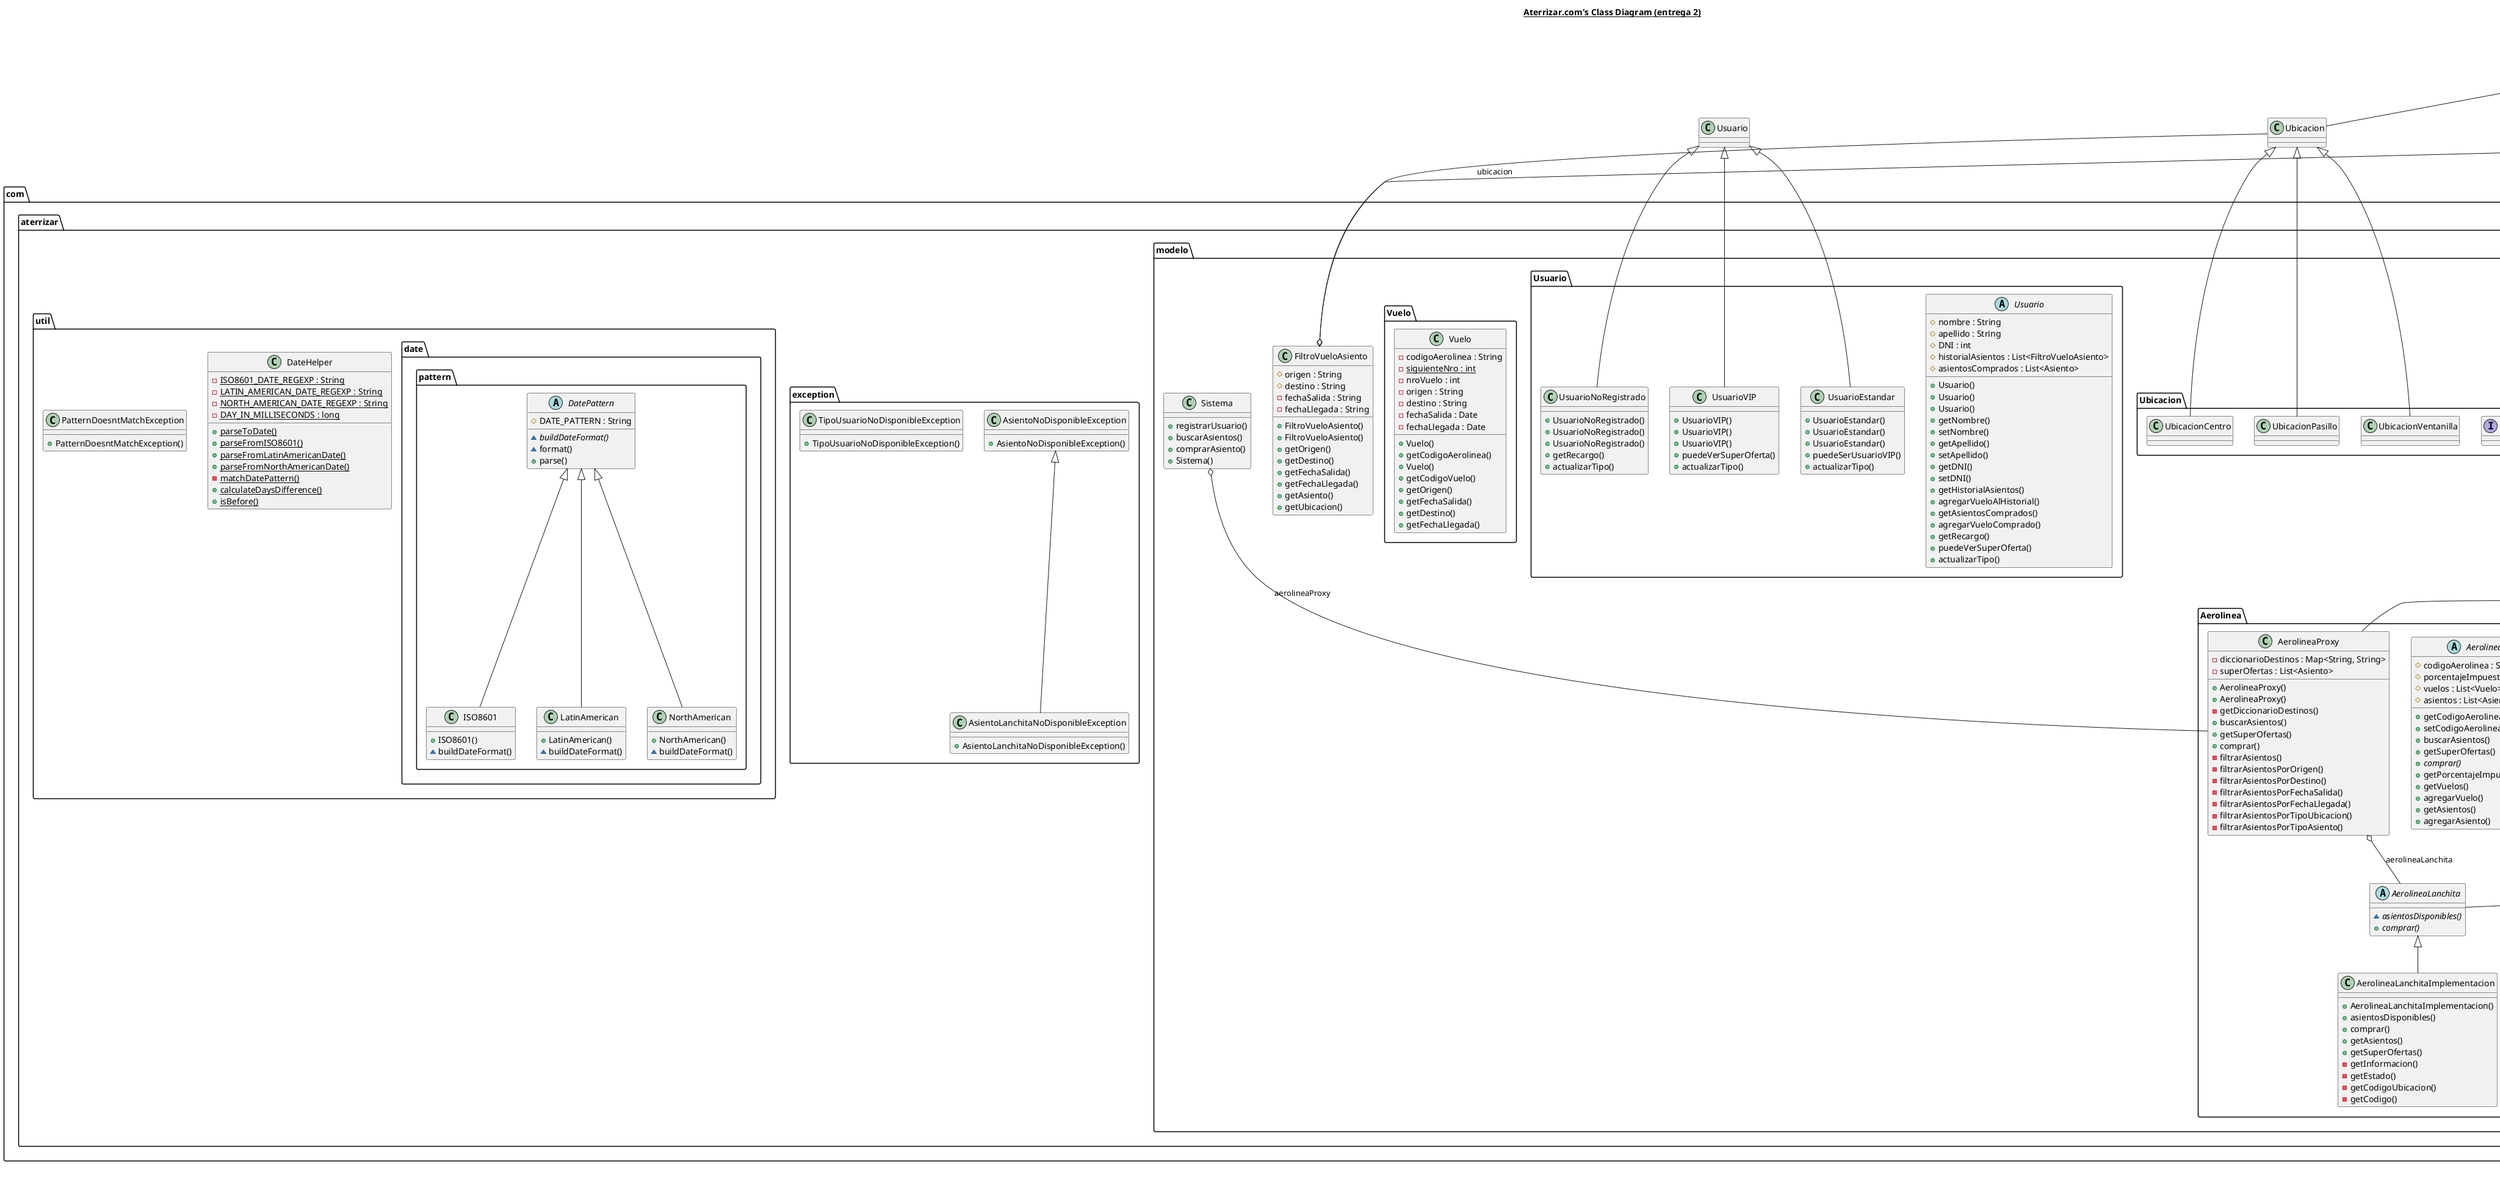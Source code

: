 @startuml

title __Aterrizar.com's Class Diagram (entrega 2)__\n

  package com.aterrizar.modelo {
    package com.aterrizar.modelo.Aerolinea {
      abstract class Aerolinea {
          # codigoAerolinea : String
          # porcentajeImpuestos : float
          # vuelos : List<Vuelo>
          # asientos : List<Asiento>
          + getCodigoAerolinea()
          + setCodigoAerolinea()
          + buscarAsientos()
          + getSuperOfertas()
          {abstract} + comprar()
          + getPorcentajeImpuestos()
          + getVuelos()
          + agregarVuelo()
          + getAsientos()
          + agregarAsiento()
      }

      abstract class AerolineaLanchita {
          {abstract} ~ asientosDisponibles()
          {abstract} + comprar()
      }

      class AerolineaLanchitaImplementacion {
          + AerolineaLanchitaImplementacion()
          + asientosDisponibles()
          + comprar()
          + getAsientos()
          + getSuperOfertas()
          - getInformacion()
          - getEstado()
          - getCodigoUbicacion()
          - getCodigo()
      }

      class AerolineaProxy {
          - diccionarioDestinos : Map<String, String>
          - superOfertas : List<Asiento>
          + AerolineaProxy()
          + AerolineaProxy()
          - getDiccionarioDestinos()
          + buscarAsientos()
          + getSuperOfertas()
          + comprar()
          - filtrarAsientos()
          - filtrarAsientosPorOrigen()
          - filtrarAsientosPorDestino()
          - filtrarAsientosPorFechaSalida()
          - filtrarAsientosPorFechaLlegada()
          - filtrarAsientosPorTipoUbicacion()
          - filtrarAsientosPorTipoAsiento()
      }
    }

    package com.aterrizar.modelo.Asiento {
      abstract class Asiento {
          {static} # siguienteNro : int
          # nroAsiento : int
          # precio : double
          # precioTotal : double
          + Asiento()
          + Asiento()
          + getVuelo()
          + getCodigoAsiento()
          + getPrecioTotal()
          + calcularPrecioTotal()
          + getImpuesto()
          + getUbicacion()
          + setUbicacion()
          + getEstado()
          + setEstado()
      }
    
      class AsientoEjecutivo {
          + AsientoEjecutivo()
          + AsientoEjecutivo()
      }
    
      class AsientoPrimeraClase {
          + AsientoPrimeraClase()
          + AsientoPrimeraClase()
      }
    
      class AsientoTurista {
          + AsientoTurista()
          + AsientoTurista()
      }
    
      interface EstadoAsiento {
          {abstract} + estaDisponible()
      }
    
      class EstadoAsientoDisponible {
          + estaDisponible()
      }
    
      class EstadoAsientoReservado {
          + estaDisponible()
      }
    }

    class FiltroVueloAsiento {
        # origen : String
        # destino : String
        - fechaSalida : String
        - fechaLlegada : String
        + FiltroVueloAsiento()
        + FiltroVueloAsiento()
        + getOrigen()
        + getDestino()
        + getFechaSalida()
        + getFechaLlegada()
        + getAsiento()
        + getUbicacion()
    }

    class Sistema {
        + registrarUsuario()
        + buscarAsientos()
        + comprarAsiento()
        + Sistema()
    }
  }

  package com.aterrizar.modelo {
    package com.aterrizar.modelo.Ubicacion {
      interface Ubicacion {
      }

      class UbicacionCentro {
      }

      class UbicacionPasillo {
      }

      class UbicacionVentanilla {
      }
    }

    package com.aterrizar.modelo.Usuario {
      abstract class Usuario {
          # nombre : String
          # apellido : String
          # DNI : int
          # historialAsientos : List<FiltroVueloAsiento>
          # asientosComprados : List<Asiento>
          + Usuario()
          + Usuario()
          + Usuario()
          + getNombre()
          + setNombre()
          + getApellido()
          + setApellido()
          + getDNI()
          + setDNI()
          + getHistorialAsientos()
          + agregarVueloAlHistorial()
          + getAsientosComprados()
          + agregarVueloComprado()
          + getRecargo()
          + puedeVerSuperOferta()
          + actualizarTipo()
      }

      class UsuarioEstandar {
          + UsuarioEstandar()
          + UsuarioEstandar()
          + UsuarioEstandar()
          + puedeSerUsuarioVIP()
          + actualizarTipo()
      }

      class UsuarioNoRegistrado {
          + UsuarioNoRegistrado()
          + UsuarioNoRegistrado()
          + UsuarioNoRegistrado()
          + getRecargo()
          + actualizarTipo()
      }

      class UsuarioVIP {
          + UsuarioVIP()
          + UsuarioVIP()
          + UsuarioVIP()
          + puedeVerSuperOferta()
          + actualizarTipo()
      }
    }

    package com.aterrizar.modelo.Vuelo {
      class Vuelo {
          - codigoAerolinea : String
          {static} - siguienteNro : int
          - nroVuelo : int
          - origen : String
          - destino : String
          - fechaSalida : Date
          - fechaLlegada : Date
          + Vuelo()
          + getCodigoAerolinea()
          + Vuelo()
          + getCodigoVuelo()
          + getOrigen()
          + getFechaSalida()
          + getDestino()
          + getFechaLlegada()
      }
    }
  }

  package com.aterrizar.exception {
    class AsientoLanchitaNoDisponibleException {
        + AsientoLanchitaNoDisponibleException()
    }

    class AsientoNoDisponibleException {
        + AsientoNoDisponibleException()
    }

    class TipoUsuarioNoDisponibleException {
        + TipoUsuarioNoDisponibleException()
    }
  }

  package com.aterrizar.util {
    class DateHelper {
        {static} - ISO8601_DATE_REGEXP : String
        {static} - LATIN_AMERICAN_DATE_REGEXP : String
        {static} - NORTH_AMERICAN_DATE_REGEXP : String
        {static} - DAY_IN_MILLISECONDS : long
        {static} + parseToDate()
        {static} + parseFromISO8601()
        {static} + parseFromLatinAmericanDate()
        {static} + parseFromNorthAmericanDate()
        {static} - matchDatePattern()
        {static} + calculateDaysDifference()
        {static} + isBefore()
    }

    class PatternDoesntMatchException {
        + PatternDoesntMatchException()
    }

    package com.aterrizar.util.date.pattern {
      abstract class DatePattern {
          # DATE_PATTERN : String
          {abstract} ~ buildDateFormat()
          ~ format()
          + parse()
      }

      class ISO8601 {
          + ISO8601()
          ~ buildDateFormat()
      }

      class LatinAmerican {
          + LatinAmerican()
          ~ buildDateFormat()
      }

      class NorthAmerican {
          + NorthAmerican()
          ~ buildDateFormat()
      }
    }
  }

  AerolineaLanchita -up-|> Aerolinea
  AerolineaLanchitaImplementacion -up-|> AerolineaLanchita
  AerolineaProxy -up-|> Aerolinea
  AerolineaProxy o-- AerolineaLanchita : aerolineaLanchita
  Asiento o-- Vuelo : vuelo
  Asiento o-- Ubicacion : ubicacion
  Asiento o-- EstadoAsiento : estadoAsiento
  AsientoEjecutivo -up-|> Asiento
  AsientoLanchitaNoDisponibleException -up-|> AsientoNoDisponibleException
  AsientoPrimeraClase -up-|> Asiento
  AsientoTurista -up-|> Asiento
  EstadoAsientoDisponible -up-|> EstadoAsiento
  EstadoAsientoReservado -up-|> EstadoAsiento
  FiltroVueloAsiento o-- Asiento : asiento
  FiltroVueloAsiento o-- Ubicacion : ubicacion
  ISO8601 -up-|> DatePattern
  LatinAmerican -up-|> DatePattern
  NorthAmerican -up-|> DatePattern
  Sistema o-- AerolineaProxy : aerolineaProxy
  UbicacionCentro -up-|> Ubicacion
  UbicacionPasillo -up-|> Ubicacion
  UbicacionVentanilla -up-|> Ubicacion
  UsuarioEstandar -up-|> Usuario
  UsuarioNoRegistrado -up-|> Usuario
  UsuarioVIP -up-|> Usuario


right footer

PlantUML diagram generated by SketchIt! (https://bitbucket.org/pmesmeur/sketch.it)
For more information about this tool, please contact philippe.mesmeur@gmail.com
endfooter

@enduml
